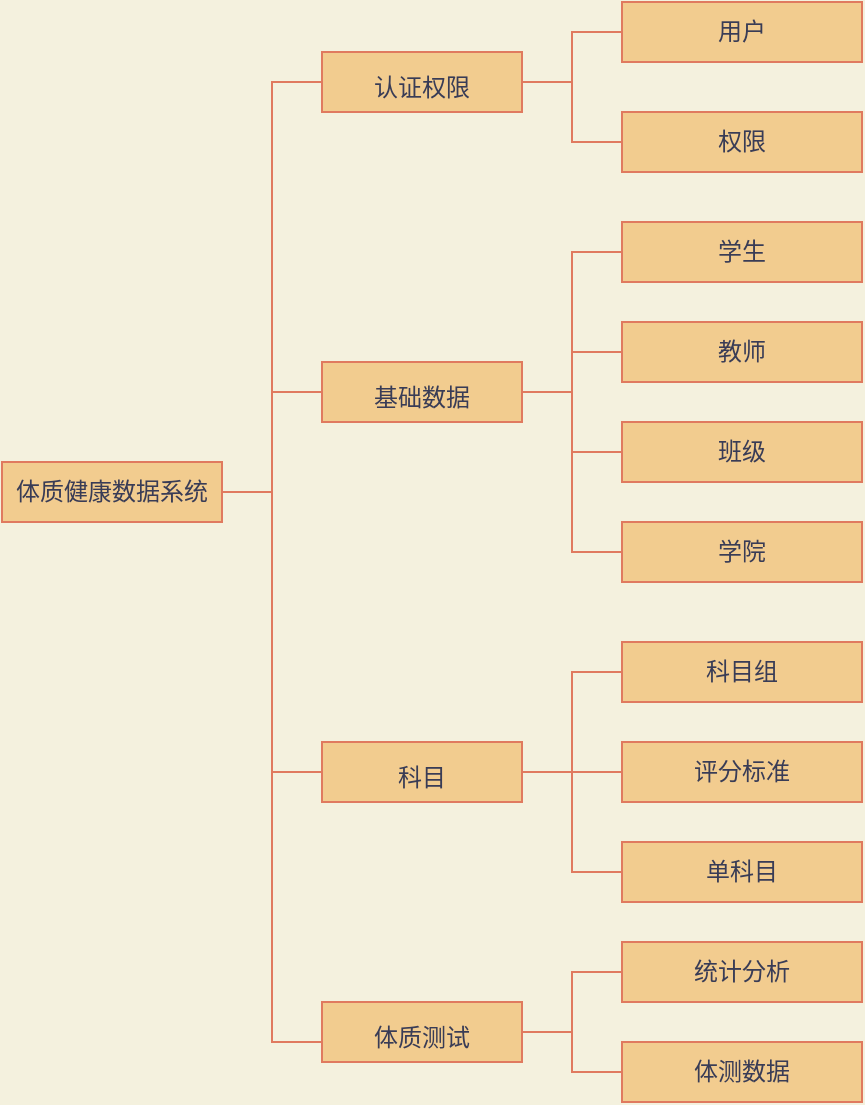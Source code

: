 <mxfile version="15.4.0" type="device"><diagram id="Bc5M7O0uQyLN_HFEO7Hh" name="第 1 页"><mxGraphModel dx="1038" dy="1776" grid="1" gridSize="10" guides="1" tooltips="1" connect="1" arrows="1" fold="1" page="1" pageScale="1" pageWidth="827" pageHeight="1169" background="#F4F1DE" math="0" shadow="0"><root><mxCell id="0"/><mxCell id="1" parent="0"/><mxCell id="s4RlwUzOf3y2NEniXEzl-2" value="体质健康数据系统" style="whiteSpace=wrap;html=1;fillColor=#F2CC8F;strokeColor=#E07A5F;fontColor=#393C56;" vertex="1" parent="1"><mxGeometry x="150" y="140" width="110" height="30" as="geometry"/></mxCell><mxCell id="s4RlwUzOf3y2NEniXEzl-3" value="认证权限" style="whiteSpace=wrap;html=1;spacingTop=5;fillColor=#F2CC8F;strokeColor=#E07A5F;fontColor=#393C56;" vertex="1" parent="1"><mxGeometry x="310" y="-65" width="100" height="30" as="geometry"/></mxCell><mxCell id="s4RlwUzOf3y2NEniXEzl-4" value="" style="edgeStyle=elbowEdgeStyle;elbow=horizontal;html=1;rounded=0;endArrow=none;endFill=0;spacing=8;spacingRight=3;spacingBottom=2;spacingLeft=2;labelBackgroundColor=#F4F1DE;strokeColor=#E07A5F;fontColor=#393C56;" edge="1" parent="1" source="s4RlwUzOf3y2NEniXEzl-2" target="s4RlwUzOf3y2NEniXEzl-3"><mxGeometry relative="1" as="geometry"/></mxCell><mxCell id="s4RlwUzOf3y2NEniXEzl-5" value="基础数据" style="whiteSpace=wrap;html=1;spacingTop=5;fillColor=#F2CC8F;strokeColor=#E07A5F;fontColor=#393C56;" vertex="1" parent="1"><mxGeometry x="310" y="90" width="100" height="30" as="geometry"/></mxCell><mxCell id="s4RlwUzOf3y2NEniXEzl-6" value="" style="edgeStyle=elbowEdgeStyle;elbow=horizontal;html=1;rounded=0;endArrow=none;endFill=0;spacing=8;spacingRight=3;spacingBottom=2;spacingLeft=2;labelBackgroundColor=#F4F1DE;strokeColor=#E07A5F;fontColor=#393C56;" edge="1" parent="1" source="s4RlwUzOf3y2NEniXEzl-2" target="s4RlwUzOf3y2NEniXEzl-5"><mxGeometry relative="1" as="geometry"/></mxCell><mxCell id="s4RlwUzOf3y2NEniXEzl-7" value="科目" style="whiteSpace=wrap;html=1;spacingTop=5;fillColor=#F2CC8F;strokeColor=#E07A5F;fontColor=#393C56;" vertex="1" parent="1"><mxGeometry x="310" y="280" width="100" height="30" as="geometry"/></mxCell><mxCell id="s4RlwUzOf3y2NEniXEzl-8" value="体质测试" style="whiteSpace=wrap;html=1;spacingTop=5;fillColor=#F2CC8F;strokeColor=#E07A5F;fontColor=#393C56;" vertex="1" parent="1"><mxGeometry x="310" y="410" width="100" height="30" as="geometry"/></mxCell><mxCell id="s4RlwUzOf3y2NEniXEzl-9" value="" style="edgeStyle=elbowEdgeStyle;elbow=horizontal;html=1;rounded=0;endArrow=none;endFill=0;spacing=8;spacingRight=3;spacingBottom=2;spacingLeft=2;labelBackgroundColor=#F4F1DE;strokeColor=#E07A5F;fontColor=#393C56;" edge="1" parent="1" source="s4RlwUzOf3y2NEniXEzl-2" target="s4RlwUzOf3y2NEniXEzl-7"><mxGeometry relative="1" as="geometry"><mxPoint x="260" y="-2783.2" as="sourcePoint"/><mxPoint x="310" y="-2823.2" as="targetPoint"/></mxGeometry></mxCell><mxCell id="s4RlwUzOf3y2NEniXEzl-10" value="" style="edgeStyle=elbowEdgeStyle;elbow=horizontal;html=1;rounded=0;endArrow=none;endFill=0;spacing=8;spacingRight=3;spacingBottom=2;spacingLeft=2;labelBackgroundColor=#F4F1DE;strokeColor=#E07A5F;fontColor=#393C56;" edge="1" parent="1" source="s4RlwUzOf3y2NEniXEzl-2" target="s4RlwUzOf3y2NEniXEzl-8"><mxGeometry relative="1" as="geometry"><mxPoint x="260" y="-2783.2" as="sourcePoint"/><mxPoint x="310" y="-2743.2" as="targetPoint"/><Array as="points"><mxPoint x="285" y="430"/></Array></mxGeometry></mxCell><mxCell id="s4RlwUzOf3y2NEniXEzl-19" value="用户" style="whiteSpace=wrap;html=1;fillColor=#F2CC8F;strokeColor=#E07A5F;fontColor=#393C56;" vertex="1" parent="1"><mxGeometry x="460" y="-90" width="120" height="30" as="geometry"/></mxCell><mxCell id="s4RlwUzOf3y2NEniXEzl-20" value="" style="edgeStyle=elbowEdgeStyle;elbow=horizontal;html=1;rounded=0;spacing=8;spacingRight=3;spacingBottom=2;spacingLeft=2;endArrow=none;endFill=0;labelBackgroundColor=#F4F1DE;strokeColor=#E07A5F;fontColor=#393C56;" edge="1" parent="1" source="s4RlwUzOf3y2NEniXEzl-3" target="s4RlwUzOf3y2NEniXEzl-19"><mxGeometry relative="1" as="geometry"><mxPoint x="410" y="-2673.2" as="sourcePoint"/><mxPoint x="460" y="-2673.2" as="targetPoint"/></mxGeometry></mxCell><mxCell id="s4RlwUzOf3y2NEniXEzl-29" value="权限" style="whiteSpace=wrap;html=1;fillColor=#F2CC8F;strokeColor=#E07A5F;fontColor=#393C56;" vertex="1" parent="1"><mxGeometry x="460" y="-35" width="120" height="30" as="geometry"/></mxCell><mxCell id="s4RlwUzOf3y2NEniXEzl-30" value="" style="edgeStyle=elbowEdgeStyle;elbow=horizontal;html=1;rounded=0;endArrow=none;endFill=0;spacing=8;spacingRight=3;spacingBottom=2;spacingLeft=2;labelBackgroundColor=#F4F1DE;strokeColor=#E07A5F;fontColor=#393C56;" edge="1" parent="1" source="s4RlwUzOf3y2NEniXEzl-3" target="s4RlwUzOf3y2NEniXEzl-29"><mxGeometry relative="1" as="geometry"><mxPoint x="410" y="-1862" as="sourcePoint"/><mxPoint x="460" y="-1902" as="targetPoint"/></mxGeometry></mxCell><mxCell id="s4RlwUzOf3y2NEniXEzl-31" value="" style="edgeStyle=elbowEdgeStyle;elbow=horizontal;html=1;rounded=0;endArrow=none;endFill=0;spacing=8;spacingRight=3;spacingBottom=2;spacingLeft=2;labelBackgroundColor=#F4F1DE;strokeColor=#E07A5F;fontColor=#393C56;" edge="1" target="s4RlwUzOf3y2NEniXEzl-32" parent="1"><mxGeometry relative="1" as="geometry"><mxPoint x="410" y="105" as="sourcePoint"/></mxGeometry></mxCell><mxCell id="s4RlwUzOf3y2NEniXEzl-32" value="学院" style="whiteSpace=wrap;html=1;fillColor=#F2CC8F;strokeColor=#E07A5F;fontColor=#393C56;" vertex="1" parent="1"><mxGeometry x="460" y="170" width="120" height="30" as="geometry"/></mxCell><mxCell id="s4RlwUzOf3y2NEniXEzl-33" value="班级" style="whiteSpace=wrap;html=1;fillColor=#F2CC8F;strokeColor=#E07A5F;fontColor=#393C56;" vertex="1" parent="1"><mxGeometry x="460" y="120" width="120" height="30" as="geometry"/></mxCell><mxCell id="s4RlwUzOf3y2NEniXEzl-34" value="" style="edgeStyle=elbowEdgeStyle;elbow=horizontal;html=1;rounded=0;endArrow=none;endFill=0;spacing=8;spacingRight=3;spacingBottom=2;spacingLeft=2;labelBackgroundColor=#F4F1DE;strokeColor=#E07A5F;fontColor=#393C56;" edge="1" parent="1" target="s4RlwUzOf3y2NEniXEzl-33"><mxGeometry relative="1" as="geometry"><mxPoint x="410" y="105" as="sourcePoint"/><mxPoint x="460" y="-1624" as="targetPoint"/></mxGeometry></mxCell><mxCell id="s4RlwUzOf3y2NEniXEzl-35" value="教师" style="whiteSpace=wrap;html=1;fillColor=#F2CC8F;strokeColor=#E07A5F;fontColor=#393C56;" vertex="1" parent="1"><mxGeometry x="460" y="70" width="120" height="30" as="geometry"/></mxCell><mxCell id="s4RlwUzOf3y2NEniXEzl-36" value="" style="edgeStyle=elbowEdgeStyle;elbow=horizontal;html=1;rounded=0;endArrow=none;endFill=0;spacing=8;spacingRight=3;spacingBottom=2;spacingLeft=2;labelBackgroundColor=#F4F1DE;strokeColor=#E07A5F;fontColor=#393C56;" edge="1" parent="1" target="s4RlwUzOf3y2NEniXEzl-35"><mxGeometry relative="1" as="geometry"><mxPoint x="410" y="105" as="sourcePoint"/><mxPoint x="460" y="-1384" as="targetPoint"/></mxGeometry></mxCell><mxCell id="s4RlwUzOf3y2NEniXEzl-38" value="学生" style="whiteSpace=wrap;html=1;fillColor=#F2CC8F;strokeColor=#E07A5F;fontColor=#393C56;" vertex="1" parent="1"><mxGeometry x="460" y="20" width="120" height="30" as="geometry"/></mxCell><mxCell id="s4RlwUzOf3y2NEniXEzl-39" value="" style="edgeStyle=elbowEdgeStyle;elbow=horizontal;html=1;rounded=0;endArrow=none;endFill=0;spacing=8;spacingRight=3;spacingBottom=2;spacingLeft=2;labelBackgroundColor=#F4F1DE;strokeColor=#E07A5F;fontColor=#393C56;" edge="1" parent="1" target="s4RlwUzOf3y2NEniXEzl-38"><mxGeometry relative="1" as="geometry"><mxPoint x="410" y="105" as="sourcePoint"/><mxPoint x="460" y="-948" as="targetPoint"/></mxGeometry></mxCell><mxCell id="s4RlwUzOf3y2NEniXEzl-40" value="" style="edgeStyle=elbowEdgeStyle;elbow=horizontal;html=1;rounded=0;endArrow=none;endFill=0;spacing=8;spacingRight=3;spacingBottom=2;spacingLeft=2;labelBackgroundColor=#F4F1DE;strokeColor=#E07A5F;fontColor=#393C56;" edge="1" target="s4RlwUzOf3y2NEniXEzl-41" source="s4RlwUzOf3y2NEniXEzl-7" parent="1"><mxGeometry relative="1" as="geometry"><mxPoint x="280" y="-568" as="sourcePoint"/><mxPoint x="310" y="-2823.2" as="targetPoint"/></mxGeometry></mxCell><mxCell id="s4RlwUzOf3y2NEniXEzl-41" value="单科目" style="whiteSpace=wrap;html=1;fillColor=#F2CC8F;strokeColor=#E07A5F;fontColor=#393C56;" vertex="1" parent="1"><mxGeometry x="460" y="330" width="120" height="30" as="geometry"/></mxCell><mxCell id="s4RlwUzOf3y2NEniXEzl-42" value="评分标准" style="whiteSpace=wrap;html=1;fillColor=#F2CC8F;strokeColor=#E07A5F;fontColor=#393C56;" vertex="1" parent="1"><mxGeometry x="460" y="280" width="120" height="30" as="geometry"/></mxCell><mxCell id="s4RlwUzOf3y2NEniXEzl-43" value="" style="edgeStyle=elbowEdgeStyle;elbow=horizontal;html=1;rounded=0;endArrow=none;endFill=0;spacing=8;spacingRight=3;spacingBottom=2;spacingLeft=2;labelBackgroundColor=#F4F1DE;strokeColor=#E07A5F;fontColor=#393C56;" edge="1" parent="1" source="s4RlwUzOf3y2NEniXEzl-7" target="s4RlwUzOf3y2NEniXEzl-42"><mxGeometry relative="1" as="geometry"><mxPoint x="410" y="-468" as="sourcePoint"/><mxPoint x="460" y="-468" as="targetPoint"/></mxGeometry></mxCell><mxCell id="s4RlwUzOf3y2NEniXEzl-44" value="科目组" style="whiteSpace=wrap;html=1;fillColor=#F2CC8F;strokeColor=#E07A5F;fontColor=#393C56;" vertex="1" parent="1"><mxGeometry x="460" y="230" width="120" height="30" as="geometry"/></mxCell><mxCell id="s4RlwUzOf3y2NEniXEzl-45" value="" style="edgeStyle=elbowEdgeStyle;elbow=horizontal;html=1;rounded=0;endArrow=none;endFill=0;spacing=8;spacingRight=3;spacingBottom=2;spacingLeft=2;labelBackgroundColor=#F4F1DE;strokeColor=#E07A5F;fontColor=#393C56;" edge="1" parent="1" source="s4RlwUzOf3y2NEniXEzl-7" target="s4RlwUzOf3y2NEniXEzl-44"><mxGeometry relative="1" as="geometry"><mxPoint x="410" y="-68" as="sourcePoint"/><mxPoint x="460" y="-108" as="targetPoint"/></mxGeometry></mxCell><mxCell id="s4RlwUzOf3y2NEniXEzl-57" value="" style="edgeStyle=elbowEdgeStyle;elbow=horizontal;html=1;rounded=0;endArrow=none;endFill=0;spacing=8;spacingRight=3;spacingBottom=2;spacingLeft=2;labelBackgroundColor=#F4F1DE;strokeColor=#E07A5F;fontColor=#393C56;" edge="1" target="s4RlwUzOf3y2NEniXEzl-58" source="s4RlwUzOf3y2NEniXEzl-8" parent="1"><mxGeometry relative="1" as="geometry"><mxPoint x="444" y="170" as="sourcePoint"/><mxPoint x="310" y="-2743.2" as="targetPoint"/></mxGeometry></mxCell><mxCell id="s4RlwUzOf3y2NEniXEzl-58" value="体测数据" style="whiteSpace=wrap;html=1;fillColor=#F2CC8F;strokeColor=#E07A5F;fontColor=#393C56;" vertex="1" parent="1"><mxGeometry x="460" y="430" width="120" height="30" as="geometry"/></mxCell><mxCell id="s4RlwUzOf3y2NEniXEzl-59" value="统计分析" style="whiteSpace=wrap;html=1;fillColor=#F2CC8F;strokeColor=#E07A5F;fontColor=#393C56;" vertex="1" parent="1"><mxGeometry x="460" y="380" width="120" height="30" as="geometry"/></mxCell><mxCell id="s4RlwUzOf3y2NEniXEzl-60" value="" style="edgeStyle=elbowEdgeStyle;elbow=horizontal;html=1;rounded=0;endArrow=none;endFill=0;spacing=8;spacingRight=3;spacingBottom=2;spacingLeft=2;labelBackgroundColor=#F4F1DE;strokeColor=#E07A5F;fontColor=#393C56;" edge="1" parent="1" source="s4RlwUzOf3y2NEniXEzl-8" target="s4RlwUzOf3y2NEniXEzl-59"><mxGeometry relative="1" as="geometry"><mxPoint x="410" y="500" as="sourcePoint"/><mxPoint x="460" y="500" as="targetPoint"/></mxGeometry></mxCell></root></mxGraphModel></diagram></mxfile>